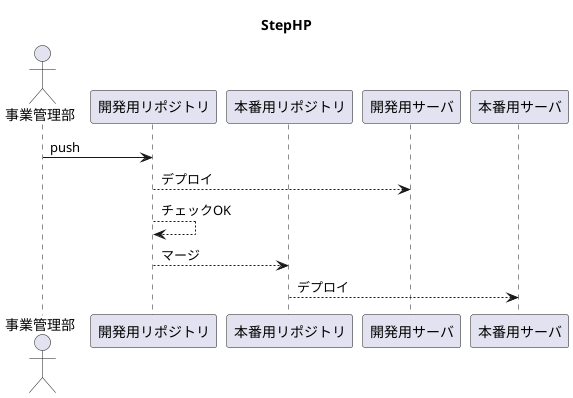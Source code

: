 @startuml stephp
title StepHP
actor 事業管理部
Participant 開発用リポジトリ
Participant 本番用リポジトリ
Participant 開発用サーバ
Participant 本番用サーバ

事業管理部 -> 開発用リポジトリ: push
開発用リポジトリ --> 開発用サーバ: デプロイ
開発用リポジトリ --> 開発用リポジトリ: チェックOK
開発用リポジトリ --> 本番用リポジトリ: マージ
本番用リポジトリ --> 本番用サーバ: デプロイ

@enduml